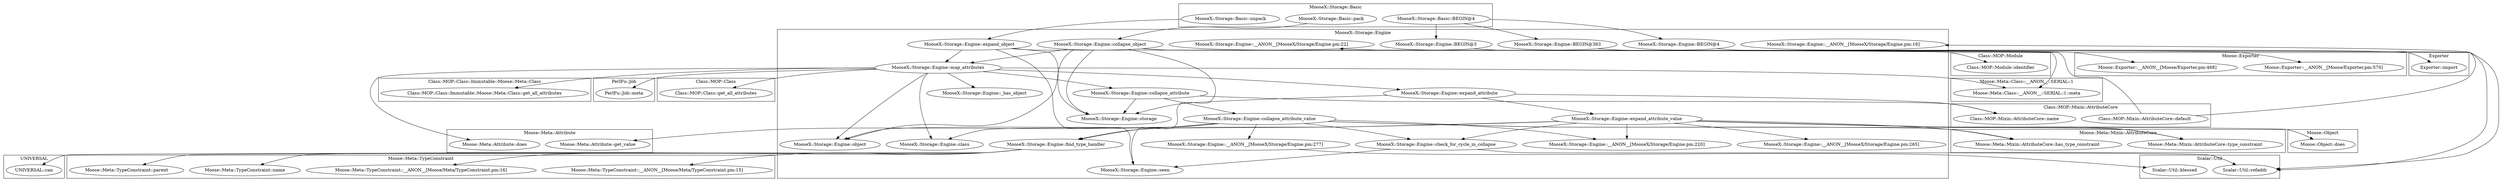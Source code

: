 digraph {
graph [overlap=false]
subgraph cluster_Class_MOP_Module {
	label="Class::MOP::Module";
	"Class::MOP::Module::identifier";
}
subgraph cluster_Moose_Exporter {
	label="Moose::Exporter";
	"Moose::Exporter::__ANON__[Moose/Exporter.pm:570]";
	"Moose::Exporter::__ANON__[Moose/Exporter.pm:468]";
}
subgraph cluster_Class_MOP_Class_Immutable_Moose_Meta_Class {
	label="Class::MOP::Class::Immutable::Moose::Meta::Class";
	"Class::MOP::Class::Immutable::Moose::Meta::Class::get_all_attributes";
}
subgraph cluster_Moose_Meta_Mixin_AttributeCore {
	label="Moose::Meta::Mixin::AttributeCore";
	"Moose::Meta::Mixin::AttributeCore::type_constraint";
	"Moose::Meta::Mixin::AttributeCore::has_type_constraint";
}
subgraph cluster_Scalar_Util {
	label="Scalar::Util";
	"Scalar::Util::refaddr";
	"Scalar::Util::blessed";
}
subgraph cluster_UNIVERSAL {
	label="UNIVERSAL";
	"UNIVERSAL::can";
}
subgraph cluster_Moose_Meta_Class___ANON___SERIAL_1 {
	label="Moose::Meta::Class::__ANON__::SERIAL::1";
	"Moose::Meta::Class::__ANON__::SERIAL::1::meta";
}
subgraph cluster_MooseX_Storage_Engine {
	label="MooseX::Storage::Engine";
	"MooseX::Storage::Engine::storage";
	"MooseX::Storage::Engine::__ANON__[MooseX/Storage/Engine.pm:22]";
	"MooseX::Storage::Engine::__ANON__[MooseX/Storage/Engine.pm:16]";
	"MooseX::Storage::Engine::find_type_handler";
	"MooseX::Storage::Engine::map_attributes";
	"MooseX::Storage::Engine::collapse_attribute";
	"MooseX::Storage::Engine::collapse_object";
	"MooseX::Storage::Engine::BEGIN@363";
	"MooseX::Storage::Engine::_has_object";
	"MooseX::Storage::Engine::class";
	"MooseX::Storage::Engine::expand_attribute";
	"MooseX::Storage::Engine::object";
	"MooseX::Storage::Engine::__ANON__[MooseX/Storage/Engine.pm:265]";
	"MooseX::Storage::Engine::__ANON__[MooseX/Storage/Engine.pm:220]";
	"MooseX::Storage::Engine::BEGIN@3";
	"MooseX::Storage::Engine::seen";
	"MooseX::Storage::Engine::BEGIN@4";
	"MooseX::Storage::Engine::collapse_attribute_value";
	"MooseX::Storage::Engine::expand_attribute_value";
	"MooseX::Storage::Engine::check_for_cycle_in_collapse";
	"MooseX::Storage::Engine::__ANON__[MooseX/Storage/Engine.pm:277]";
	"MooseX::Storage::Engine::expand_object";
}
subgraph cluster_PerlFu_Job {
	label="PerlFu::Job";
	"PerlFu::Job::meta";
}
subgraph cluster_Class_MOP_Class {
	label="Class::MOP::Class";
	"Class::MOP::Class::get_all_attributes";
}
subgraph cluster_Exporter {
	label="Exporter";
	"Exporter::import";
}
subgraph cluster_Moose_Object {
	label="Moose::Object";
	"Moose::Object::does";
}
subgraph cluster_MooseX_Storage_Basic {
	label="MooseX::Storage::Basic";
	"MooseX::Storage::Basic::pack";
	"MooseX::Storage::Basic::unpack";
	"MooseX::Storage::Basic::BEGIN@4";
}
subgraph cluster_Class_MOP_Mixin_AttributeCore {
	label="Class::MOP::Mixin::AttributeCore";
	"Class::MOP::Mixin::AttributeCore::default";
	"Class::MOP::Mixin::AttributeCore::name";
}
subgraph cluster_Moose_Meta_Attribute {
	label="Moose::Meta::Attribute";
	"Moose::Meta::Attribute::does";
	"Moose::Meta::Attribute::get_value";
}
subgraph cluster_Moose_Meta_TypeConstraint {
	label="Moose::Meta::TypeConstraint";
	"Moose::Meta::TypeConstraint::__ANON__[Moose/Meta/TypeConstraint.pm:15]";
	"Moose::Meta::TypeConstraint::__ANON__[Moose/Meta/TypeConstraint.pm:16]";
	"Moose::Meta::TypeConstraint::name";
	"Moose::Meta::TypeConstraint::parent";
}
"MooseX::Storage::Engine::map_attributes" -> "MooseX::Storage::Engine::_has_object";
"MooseX::Storage::Engine::map_attributes" -> "Class::MOP::Class::Immutable::Moose::Meta::Class::get_all_attributes";
"MooseX::Storage::Engine::expand_attribute_value" -> "MooseX::Storage::Engine::__ANON__[MooseX/Storage/Engine.pm:265]";
"MooseX::Storage::Engine::BEGIN@4" -> "Exporter::import";
"MooseX::Storage::Engine::expand_attribute_value" -> "MooseX::Storage::Engine::__ANON__[MooseX/Storage/Engine.pm:220]";
"MooseX::Storage::Engine::collapse_attribute_value" -> "MooseX::Storage::Engine::__ANON__[MooseX/Storage/Engine.pm:220]";
"MooseX::Storage::Basic::BEGIN@4" -> "MooseX::Storage::Engine::BEGIN@4";
"MooseX::Storage::Engine::collapse_object" -> "MooseX::Storage::Engine::storage";
"MooseX::Storage::Engine::expand_attribute" -> "MooseX::Storage::Engine::storage";
"MooseX::Storage::Engine::collapse_attribute" -> "MooseX::Storage::Engine::storage";
"MooseX::Storage::Engine::expand_object" -> "MooseX::Storage::Engine::storage";
"Class::MOP::Mixin::AttributeCore::default" -> "MooseX::Storage::Engine::__ANON__[MooseX/Storage/Engine.pm:22]";
"MooseX::Storage::Engine::map_attributes" -> "Class::MOP::Class::get_all_attributes";
"MooseX::Storage::Engine::__ANON__[MooseX/Storage/Engine.pm:277]" -> "Scalar::Util::blessed";
"MooseX::Storage::Basic::unpack" -> "MooseX::Storage::Engine::expand_object";
"MooseX::Storage::Engine::map_attributes" -> "MooseX::Storage::Engine::collapse_attribute";
"MooseX::Storage::Basic::BEGIN@4" -> "MooseX::Storage::Engine::BEGIN@363";
"MooseX::Storage::Engine::collapse_object" -> "Moose::Meta::Class::__ANON__::SERIAL::1::meta";
"MooseX::Storage::Engine::map_attributes" -> "Moose::Meta::Class::__ANON__::SERIAL::1::meta";
"MooseX::Storage::Basic::BEGIN@4" -> "MooseX::Storage::Engine::BEGIN@3";
"MooseX::Storage::Engine::find_type_handler" -> "UNIVERSAL::can";
"MooseX::Storage::Engine::collapse_attribute_value" -> "Moose::Meta::Attribute::get_value";
"MooseX::Storage::Engine::map_attributes" -> "MooseX::Storage::Engine::class";
"MooseX::Storage::Engine::expand_attribute_value" -> "MooseX::Storage::Engine::class";
"MooseX::Storage::Engine::expand_attribute_value" -> "MooseX::Storage::Engine::find_type_handler";
"MooseX::Storage::Engine::collapse_attribute_value" -> "MooseX::Storage::Engine::find_type_handler";
"MooseX::Storage::Engine::collapse_object" -> "MooseX::Storage::Engine::map_attributes";
"MooseX::Storage::Engine::expand_object" -> "MooseX::Storage::Engine::map_attributes";
"MooseX::Storage::Engine::map_attributes" -> "MooseX::Storage::Engine::expand_attribute";
"MooseX::Storage::Engine::collapse_attribute_value" -> "Moose::Meta::Mixin::AttributeCore::has_type_constraint";
"MooseX::Storage::Engine::expand_attribute_value" -> "Moose::Meta::Mixin::AttributeCore::has_type_constraint";
"MooseX::Storage::Engine::find_type_handler" -> "Moose::Meta::TypeConstraint::name";
"MooseX::Storage::Engine::map_attributes" -> "PerlFu::Job::meta";
"MooseX::Storage::Engine::find_type_handler" -> "Moose::Meta::TypeConstraint::__ANON__[Moose/Meta/TypeConstraint.pm:16]";
"MooseX::Storage::Engine::collapse_object" -> "Scalar::Util::refaddr";
"MooseX::Storage::Engine::check_for_cycle_in_collapse" -> "Scalar::Util::refaddr";
"MooseX::Storage::Engine::expand_object" -> "Scalar::Util::refaddr";
"MooseX::Storage::Engine::collapse_object" -> "MooseX::Storage::Engine::seen";
"MooseX::Storage::Engine::check_for_cycle_in_collapse" -> "MooseX::Storage::Engine::seen";
"MooseX::Storage::Engine::expand_object" -> "MooseX::Storage::Engine::seen";
"MooseX::Storage::Engine::find_type_handler" -> "Moose::Meta::TypeConstraint::__ANON__[Moose/Meta/TypeConstraint.pm:15]";
"MooseX::Storage::Engine::BEGIN@363" -> "Moose::Exporter::__ANON__[Moose/Exporter.pm:570]";
"MooseX::Storage::Engine::expand_attribute_value" -> "MooseX::Storage::Engine::check_for_cycle_in_collapse";
"MooseX::Storage::Engine::collapse_attribute_value" -> "MooseX::Storage::Engine::check_for_cycle_in_collapse";
"MooseX::Storage::Engine::collapse_attribute_value" -> "Moose::Meta::Mixin::AttributeCore::type_constraint";
"MooseX::Storage::Engine::expand_attribute_value" -> "Moose::Meta::Mixin::AttributeCore::type_constraint";
"MooseX::Storage::Engine::collapse_attribute_value" -> "MooseX::Storage::Engine::__ANON__[MooseX/Storage/Engine.pm:277]";
"MooseX::Storage::Engine::expand_attribute_value" -> "Moose::Object::does";
"MooseX::Storage::Engine::expand_attribute" -> "MooseX::Storage::Engine::expand_attribute_value";
"MooseX::Storage::Engine::collapse_attribute" -> "MooseX::Storage::Engine::collapse_attribute_value";
"MooseX::Storage::Engine::BEGIN@3" -> "Moose::Exporter::__ANON__[Moose/Exporter.pm:468]";
"Class::MOP::Mixin::AttributeCore::default" -> "MooseX::Storage::Engine::__ANON__[MooseX/Storage/Engine.pm:16]";
"MooseX::Storage::Engine::find_type_handler" -> "Moose::Meta::TypeConstraint::parent";
"MooseX::Storage::Engine::map_attributes" -> "Moose::Meta::Attribute::does";
"MooseX::Storage::Engine::collapse_attribute" -> "Class::MOP::Mixin::AttributeCore::name";
"MooseX::Storage::Engine::expand_attribute" -> "Class::MOP::Mixin::AttributeCore::name";
"MooseX::Storage::Engine::collapse_object" -> "MooseX::Storage::Engine::object";
"MooseX::Storage::Engine::map_attributes" -> "MooseX::Storage::Engine::object";
"MooseX::Storage::Engine::collapse_attribute_value" -> "MooseX::Storage::Engine::object";
"MooseX::Storage::Basic::pack" -> "MooseX::Storage::Engine::collapse_object";
"MooseX::Storage::Engine::collapse_object" -> "Class::MOP::Module::identifier";
}
